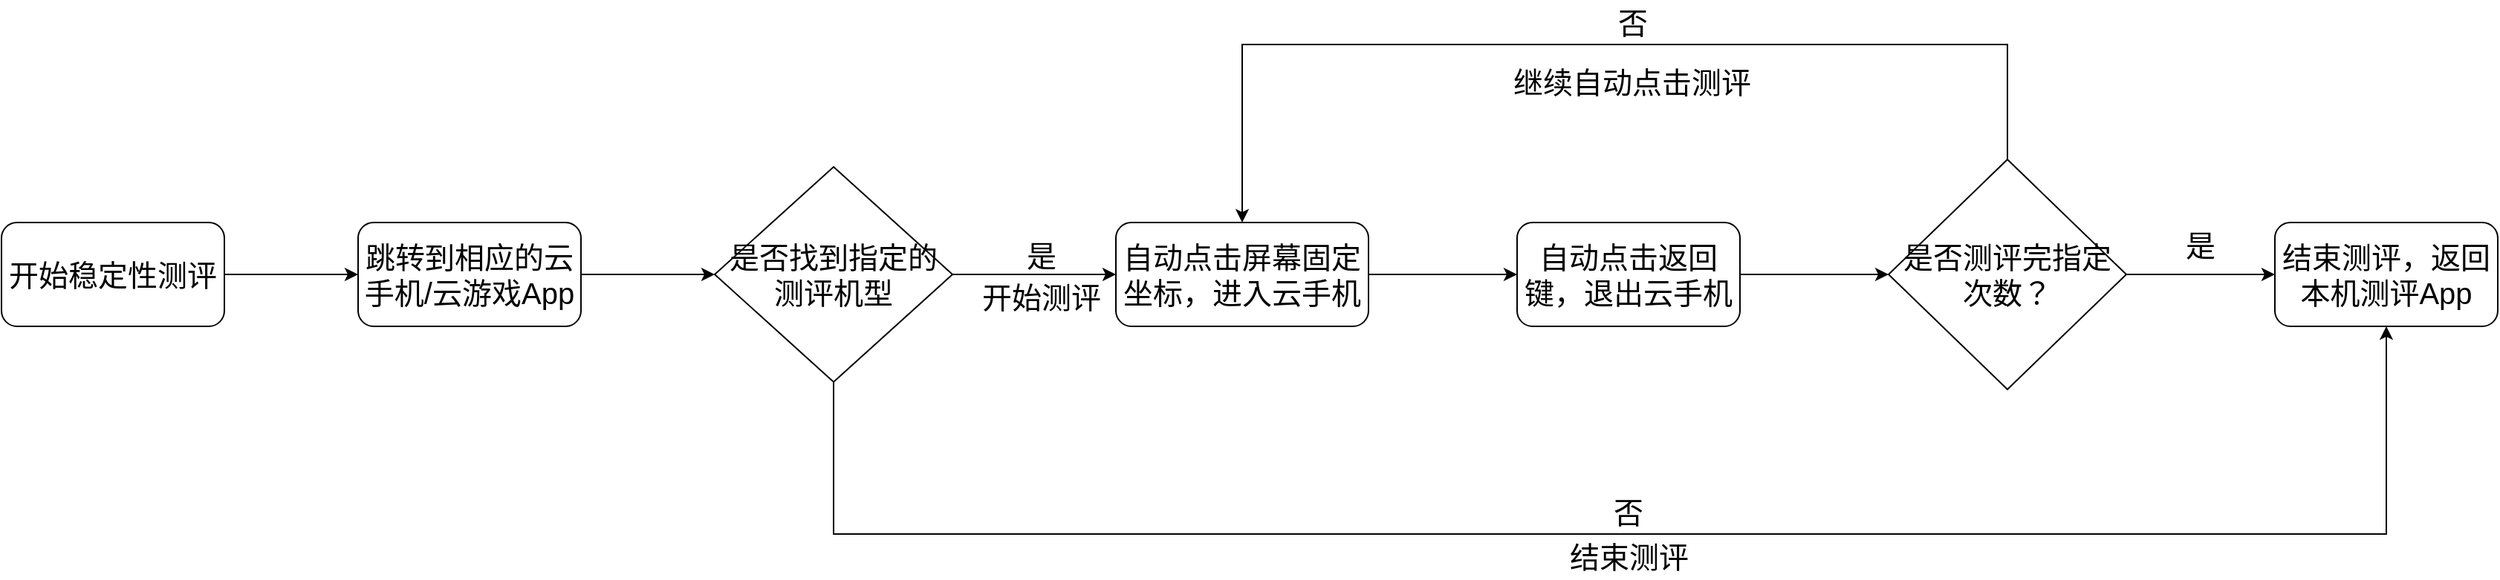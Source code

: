 <mxfile version="17.4.6" type="github">
  <diagram id="RoQhElsdxWohcuKvtM0j" name="Page-1">
    <mxGraphModel dx="2214" dy="1206" grid="1" gridSize="10" guides="1" tooltips="1" connect="1" arrows="1" fold="1" page="1" pageScale="1" pageWidth="4681" pageHeight="3300" math="0" shadow="0">
      <root>
        <mxCell id="0" />
        <mxCell id="1" parent="0" />
        <mxCell id="hhou6ddExpd1R7teAHIQ-3" value="" style="edgeStyle=orthogonalEdgeStyle;rounded=0;orthogonalLoop=1;jettySize=auto;html=1;fontSize=20;" edge="1" parent="1" source="hhou6ddExpd1R7teAHIQ-1" target="hhou6ddExpd1R7teAHIQ-2">
          <mxGeometry relative="1" as="geometry" />
        </mxCell>
        <mxCell id="hhou6ddExpd1R7teAHIQ-1" value="开始稳定性测评" style="rounded=1;whiteSpace=wrap;html=1;fontSize=20;" vertex="1" parent="1">
          <mxGeometry x="150" y="350" width="150" height="70" as="geometry" />
        </mxCell>
        <mxCell id="hhou6ddExpd1R7teAHIQ-7" value="" style="edgeStyle=orthogonalEdgeStyle;rounded=0;orthogonalLoop=1;jettySize=auto;html=1;fontSize=20;" edge="1" parent="1" source="hhou6ddExpd1R7teAHIQ-2" target="hhou6ddExpd1R7teAHIQ-6">
          <mxGeometry relative="1" as="geometry" />
        </mxCell>
        <mxCell id="hhou6ddExpd1R7teAHIQ-2" value="跳转到相应的云手机/云游戏App" style="rounded=1;whiteSpace=wrap;html=1;fontSize=20;" vertex="1" parent="1">
          <mxGeometry x="390" y="350" width="150" height="70" as="geometry" />
        </mxCell>
        <mxCell id="hhou6ddExpd1R7teAHIQ-12" style="edgeStyle=orthogonalEdgeStyle;rounded=0;orthogonalLoop=1;jettySize=auto;html=1;exitX=1;exitY=0.5;exitDx=0;exitDy=0;entryX=0;entryY=0.5;entryDx=0;entryDy=0;fontSize=20;" edge="1" parent="1" source="hhou6ddExpd1R7teAHIQ-6" target="hhou6ddExpd1R7teAHIQ-9">
          <mxGeometry relative="1" as="geometry" />
        </mxCell>
        <mxCell id="hhou6ddExpd1R7teAHIQ-22" style="edgeStyle=orthogonalEdgeStyle;rounded=0;orthogonalLoop=1;jettySize=auto;html=1;exitX=0.5;exitY=1;exitDx=0;exitDy=0;entryX=0.5;entryY=1;entryDx=0;entryDy=0;fontSize=20;" edge="1" parent="1" source="hhou6ddExpd1R7teAHIQ-6" target="hhou6ddExpd1R7teAHIQ-19">
          <mxGeometry relative="1" as="geometry">
            <Array as="points">
              <mxPoint x="710" y="560" />
              <mxPoint x="1755" y="560" />
            </Array>
          </mxGeometry>
        </mxCell>
        <mxCell id="hhou6ddExpd1R7teAHIQ-6" value="是否找到指定的测评机型" style="rhombus;whiteSpace=wrap;html=1;fontSize=20;" vertex="1" parent="1">
          <mxGeometry x="630" y="312.5" width="160" height="145" as="geometry" />
        </mxCell>
        <mxCell id="hhou6ddExpd1R7teAHIQ-15" value="" style="edgeStyle=orthogonalEdgeStyle;rounded=0;orthogonalLoop=1;jettySize=auto;html=1;fontSize=20;" edge="1" parent="1" source="hhou6ddExpd1R7teAHIQ-9" target="hhou6ddExpd1R7teAHIQ-10">
          <mxGeometry relative="1" as="geometry" />
        </mxCell>
        <mxCell id="hhou6ddExpd1R7teAHIQ-9" value="自动点击屏幕固定坐标，进入云手机" style="rounded=1;whiteSpace=wrap;html=1;fontSize=20;" vertex="1" parent="1">
          <mxGeometry x="900" y="350" width="170" height="70" as="geometry" />
        </mxCell>
        <mxCell id="hhou6ddExpd1R7teAHIQ-14" value="" style="edgeStyle=orthogonalEdgeStyle;rounded=0;orthogonalLoop=1;jettySize=auto;html=1;fontSize=20;" edge="1" parent="1" source="hhou6ddExpd1R7teAHIQ-10" target="hhou6ddExpd1R7teAHIQ-13">
          <mxGeometry relative="1" as="geometry" />
        </mxCell>
        <mxCell id="hhou6ddExpd1R7teAHIQ-10" value="自动点击返回键，退出云手机" style="rounded=1;whiteSpace=wrap;html=1;fontSize=20;" vertex="1" parent="1">
          <mxGeometry x="1170" y="350" width="150" height="70" as="geometry" />
        </mxCell>
        <mxCell id="hhou6ddExpd1R7teAHIQ-16" style="edgeStyle=orthogonalEdgeStyle;rounded=0;orthogonalLoop=1;jettySize=auto;html=1;exitX=0.5;exitY=0;exitDx=0;exitDy=0;entryX=0.5;entryY=0;entryDx=0;entryDy=0;fontSize=20;" edge="1" parent="1" source="hhou6ddExpd1R7teAHIQ-13" target="hhou6ddExpd1R7teAHIQ-9">
          <mxGeometry relative="1" as="geometry">
            <Array as="points">
              <mxPoint x="1500" y="230" />
              <mxPoint x="985" y="230" />
            </Array>
          </mxGeometry>
        </mxCell>
        <mxCell id="hhou6ddExpd1R7teAHIQ-20" style="edgeStyle=orthogonalEdgeStyle;rounded=0;orthogonalLoop=1;jettySize=auto;html=1;exitX=1;exitY=0.5;exitDx=0;exitDy=0;entryX=0;entryY=0.5;entryDx=0;entryDy=0;fontSize=20;" edge="1" parent="1" source="hhou6ddExpd1R7teAHIQ-13" target="hhou6ddExpd1R7teAHIQ-19">
          <mxGeometry relative="1" as="geometry" />
        </mxCell>
        <mxCell id="hhou6ddExpd1R7teAHIQ-13" value="是否测评完指定次数？" style="rhombus;whiteSpace=wrap;html=1;fontSize=20;" vertex="1" parent="1">
          <mxGeometry x="1420" y="307.5" width="160" height="155" as="geometry" />
        </mxCell>
        <mxCell id="hhou6ddExpd1R7teAHIQ-17" value="否" style="text;html=1;strokeColor=none;fillColor=none;align=center;verticalAlign=middle;whiteSpace=wrap;rounded=0;fontSize=20;" vertex="1" parent="1">
          <mxGeometry x="1227.5" y="200" width="40" height="30" as="geometry" />
        </mxCell>
        <mxCell id="hhou6ddExpd1R7teAHIQ-18" value="继续自动点击测评" style="text;html=1;strokeColor=none;fillColor=none;align=center;verticalAlign=middle;whiteSpace=wrap;rounded=0;fontSize=20;" vertex="1" parent="1">
          <mxGeometry x="1160" y="230" width="175" height="50" as="geometry" />
        </mxCell>
        <mxCell id="hhou6ddExpd1R7teAHIQ-19" value="结束测评，返回本机测评App" style="rounded=1;whiteSpace=wrap;html=1;fontSize=20;" vertex="1" parent="1">
          <mxGeometry x="1680" y="350" width="150" height="70" as="geometry" />
        </mxCell>
        <mxCell id="hhou6ddExpd1R7teAHIQ-21" value="是" style="text;html=1;strokeColor=none;fillColor=none;align=center;verticalAlign=middle;whiteSpace=wrap;rounded=0;fontSize=20;" vertex="1" parent="1">
          <mxGeometry x="1600" y="350" width="60" height="30" as="geometry" />
        </mxCell>
        <mxCell id="hhou6ddExpd1R7teAHIQ-23" value="否" style="text;html=1;strokeColor=none;fillColor=none;align=center;verticalAlign=middle;whiteSpace=wrap;rounded=0;fontSize=20;" vertex="1" parent="1">
          <mxGeometry x="1215" y="530" width="60" height="30" as="geometry" />
        </mxCell>
        <mxCell id="hhou6ddExpd1R7teAHIQ-24" value="结束测评" style="text;html=1;strokeColor=none;fillColor=none;align=center;verticalAlign=middle;whiteSpace=wrap;rounded=0;fontSize=20;" vertex="1" parent="1">
          <mxGeometry x="1192.5" y="560" width="105" height="30" as="geometry" />
        </mxCell>
        <mxCell id="hhou6ddExpd1R7teAHIQ-25" value="是" style="text;html=1;strokeColor=none;fillColor=none;align=center;verticalAlign=middle;whiteSpace=wrap;rounded=0;fontSize=20;" vertex="1" parent="1">
          <mxGeometry x="820" y="357" width="60" height="30" as="geometry" />
        </mxCell>
        <mxCell id="hhou6ddExpd1R7teAHIQ-26" value="开始测评" style="text;html=1;strokeColor=none;fillColor=none;align=center;verticalAlign=middle;whiteSpace=wrap;rounded=0;fontSize=20;" vertex="1" parent="1">
          <mxGeometry x="805" y="385" width="90" height="30" as="geometry" />
        </mxCell>
      </root>
    </mxGraphModel>
  </diagram>
</mxfile>
